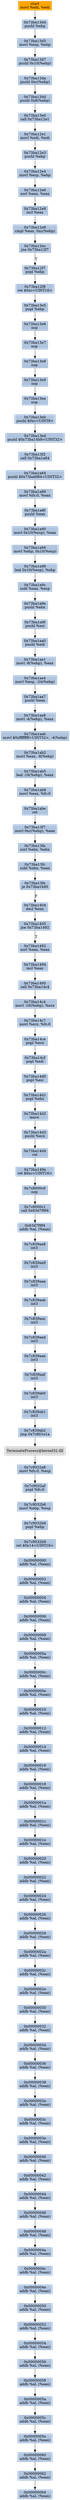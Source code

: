 digraph G {
node[shape=rectangle,style=filled,fillcolor=lightsteelblue,color=lightsteelblue]
bgcolor="transparent"
a0x73ba13d2movl_edi_edi[label="start\nmovl %edi, %edi",color="lightgrey",fillcolor="orange"];
a0x73ba13d4pushl_ebp[label="0x73ba13d4\npushl %ebp"];
a0x73ba13d5movl_esp_ebp[label="0x73ba13d5\nmovl %esp, %ebp"];
a0x73ba13d7pushl_0x10ebp_[label="0x73ba13d7\npushl 0x10(%ebp)"];
a0x73ba13dapushl_0xcebp_[label="0x73ba13da\npushl 0xc(%ebp)"];
a0x73ba13ddpushl_0x8ebp_[label="0x73ba13dd\npushl 0x8(%ebp)"];
a0x73ba13e0call_0x73ba12e1[label="0x73ba13e0\ncall 0x73ba12e1"];
a0x73ba12e1movl_edi_edi[label="0x73ba12e1\nmovl %edi, %edi"];
a0x73ba12e3pushl_ebp[label="0x73ba12e3\npushl %ebp"];
a0x73ba12e4movl_esp_ebp[label="0x73ba12e4\nmovl %esp, %ebp"];
a0x73ba12e6xorl_eax_eax[label="0x73ba12e6\nxorl %eax, %eax"];
a0x73ba12e8incl_eax[label="0x73ba12e8\nincl %eax"];
a0x73ba12e9cmpl_eax_0xcebp_[label="0x73ba12e9\ncmpl %eax, 0xc(%ebp)"];
a0x73ba12ecjne_0x73ba12f7[label="0x73ba12ec\njne 0x73ba12f7"];
a0x73ba12f7popl_ebp[label="0x73ba12f7\npopl %ebp"];
a0x73ba12f8ret_0xcUINT16[label="0x73ba12f8\nret $0xc<UINT16>"];
a0x73ba13e5popl_ebp[label="0x73ba13e5\npopl %ebp"];
a0x73ba13e6nop_[label="0x73ba13e6\nnop "];
a0x73ba13e7nop_[label="0x73ba13e7\nnop "];
a0x73ba13e8nop_[label="0x73ba13e8\nnop "];
a0x73ba13e9nop_[label="0x73ba13e9\nnop "];
a0x73ba13eanop_[label="0x73ba13ea\nnop "];
a0x73ba13ebpushl_0xcUINT8[label="0x73ba13eb\npushl $0xc<UINT8>"];
a0x73ba13edpushl_0x73ba14b8UINT32[label="0x73ba13ed\npushl $0x73ba14b8<UINT32>"];
a0x73ba13f2call_0x73ba1a84[label="0x73ba13f2\ncall 0x73ba1a84"];
a0x73ba1a84pushl_0x73ba6f84UINT32[label="0x73ba1a84\npushl $0x73ba6f84<UINT32>"];
a0x73ba1a89movl_fs_0_eax[label="0x73ba1a89\nmovl %fs:0, %eax"];
a0x73ba1a8fpushl_eax[label="0x73ba1a8f\npushl %eax"];
a0x73ba1a90movl_0x10esp__eax[label="0x73ba1a90\nmovl 0x10(%esp), %eax"];
a0x73ba1a94movl_ebp_0x10esp_[label="0x73ba1a94\nmovl %ebp, 0x10(%esp)"];
a0x73ba1a98leal_0x10esp__ebp[label="0x73ba1a98\nleal 0x10(%esp), %ebp"];
a0x73ba1a9csubl_eax_esp[label="0x73ba1a9c\nsubl %eax, %esp"];
a0x73ba1a9epushl_ebx[label="0x73ba1a9e\npushl %ebx"];
a0x73ba1a9fpushl_esi[label="0x73ba1a9f\npushl %esi"];
a0x73ba1aa0pushl_edi[label="0x73ba1aa0\npushl %edi"];
a0x73ba1aa1movl__8ebp__eax[label="0x73ba1aa1\nmovl -8(%ebp), %eax"];
a0x73ba1aa4movl_esp__24ebp_[label="0x73ba1aa4\nmovl %esp, -24(%ebp)"];
a0x73ba1aa7pushl_eax[label="0x73ba1aa7\npushl %eax"];
a0x73ba1aa8movl__4ebp__eax[label="0x73ba1aa8\nmovl -4(%ebp), %eax"];
a0x73ba1aabmovl_0xffffffffUINT32__4ebp_[label="0x73ba1aab\nmovl $0xffffffff<UINT32>, -4(%ebp)"];
a0x73ba1ab2movl_eax__8ebp_[label="0x73ba1ab2\nmovl %eax, -8(%ebp)"];
a0x73ba1ab5leal__16ebp__eax[label="0x73ba1ab5\nleal -16(%ebp), %eax"];
a0x73ba1ab8movl_eax_fs_0[label="0x73ba1ab8\nmovl %eax, %fs:0"];
a0x73ba1aberet[label="0x73ba1abe\nret"];
a0x73ba13f7movl_0xcebp__eax[label="0x73ba13f7\nmovl 0xc(%ebp), %eax"];
a0x73ba13faxorl_ebx_ebx[label="0x73ba13fa\nxorl %ebx, %ebx"];
a0x73ba13fcsubl_ebx_eax[label="0x73ba13fc\nsubl %ebx, %eax"];
a0x73ba13feje_0x73ba1b95[label="0x73ba13fe\nje 0x73ba1b95"];
a0x73ba1404decl_eax[label="0x73ba1404\ndecl %eax"];
a0x73ba1405jne_0x73ba1492[label="0x73ba1405\njne 0x73ba1492"];
a0x73ba1492xorl_eax_eax[label="0x73ba1492\nxorl %eax, %eax"];
a0x73ba1494incl_eax[label="0x73ba1494\nincl %eax"];
a0x73ba1495call_0x73ba14c4[label="0x73ba1495\ncall 0x73ba14c4"];
a0x73ba14c4movl__16ebp__ecx[label="0x73ba14c4\nmovl -16(%ebp), %ecx"];
a0x73ba14c7movl_ecx_fs_0[label="0x73ba14c7\nmovl %ecx, %fs:0"];
a0x73ba14cepopl_ecx[label="0x73ba14ce\npopl %ecx"];
a0x73ba14cfpopl_edi[label="0x73ba14cf\npopl %edi"];
a0x73ba14d0popl_esi[label="0x73ba14d0\npopl %esi"];
a0x73ba14d1popl_ebx[label="0x73ba14d1\npopl %ebx"];
a0x73ba14d2leave_[label="0x73ba14d2\nleave "];
a0x73ba14d3pushl_ecx[label="0x73ba14d3\npushl %ecx"];
a0x73ba14d4ret[label="0x73ba14d4\nret"];
a0x73ba149aret_0xcUINT16[label="0x73ba149a\nret $0xc<UINT16>"];
a0x7c8000c0nop_[label="0x7c8000c0\nnop "];
a0x7c8000c1call_0x63d7f9f4[label="0x7c8000c1\ncall 0x63d7f9f4"];
a0x63d7f9f4addb_al_eax_[label="0x63d7f9f4\naddb %al, (%eax)"];
a0x7c839aa8int3_[label="0x7c839aa8\nint3 "];
a0x7c839aa9int3_[label="0x7c839aa9\nint3 "];
a0x7c839aaaint3_[label="0x7c839aaa\nint3 "];
a0x7c839aabint3_[label="0x7c839aab\nint3 "];
a0x7c839aacint3_[label="0x7c839aac\nint3 "];
a0x7c839aadint3_[label="0x7c839aad\nint3 "];
a0x7c839aaeint3_[label="0x7c839aae\nint3 "];
a0x7c839aafint3_[label="0x7c839aaf\nint3 "];
a0x7c839ab0int3_[label="0x7c839ab0\nint3 "];
a0x7c839ab1int3_[label="0x7c839ab1\nint3 "];
a0x7c839ab2jmp_0x7c801e1a[label="0x7c839ab2\njmp 0x7c801e1a"];
TerminateProcess_kernel32_dll[label="TerminateProcess@kernel32.dll",color="lightgrey",fillcolor="lightgrey"];
a0x7c9032a8movl_fs_0_esp[label="0x7c9032a8\nmovl %fs:0, %esp"];
a0x7c9032afpopl_fs_0[label="0x7c9032af\npopl %fs:0"];
a0x7c9032b6movl_ebp_esp[label="0x7c9032b6\nmovl %ebp, %esp"];
a0x7c9032b8popl_ebp[label="0x7c9032b8\npopl %ebp"];
a0x7c9032b9ret_0x14UINT16[label="0x7c9032b9\nret $0x14<UINT16>"];
a0x00000000addb_al_eax_[label="0x00000000\naddb %al, (%eax)"];
a0x00000002addb_al_eax_[label="0x00000002\naddb %al, (%eax)"];
a0x00000004addb_al_eax_[label="0x00000004\naddb %al, (%eax)"];
a0x00000006addb_al_eax_[label="0x00000006\naddb %al, (%eax)"];
a0x00000008addb_al_eax_[label="0x00000008\naddb %al, (%eax)"];
a0x0000000aaddb_al_eax_[label="0x0000000a\naddb %al, (%eax)"];
a0x0000000caddb_al_eax_[label="0x0000000c\naddb %al, (%eax)"];
a0x0000000eaddb_al_eax_[label="0x0000000e\naddb %al, (%eax)"];
a0x00000010addb_al_eax_[label="0x00000010\naddb %al, (%eax)"];
a0x00000012addb_al_eax_[label="0x00000012\naddb %al, (%eax)"];
a0x00000014addb_al_eax_[label="0x00000014\naddb %al, (%eax)"];
a0x00000016addb_al_eax_[label="0x00000016\naddb %al, (%eax)"];
a0x00000018addb_al_eax_[label="0x00000018\naddb %al, (%eax)"];
a0x0000001aaddb_al_eax_[label="0x0000001a\naddb %al, (%eax)"];
a0x0000001caddb_al_eax_[label="0x0000001c\naddb %al, (%eax)"];
a0x0000001eaddb_al_eax_[label="0x0000001e\naddb %al, (%eax)"];
a0x00000020addb_al_eax_[label="0x00000020\naddb %al, (%eax)"];
a0x00000022addb_al_eax_[label="0x00000022\naddb %al, (%eax)"];
a0x00000024addb_al_eax_[label="0x00000024\naddb %al, (%eax)"];
a0x00000026addb_al_eax_[label="0x00000026\naddb %al, (%eax)"];
a0x00000028addb_al_eax_[label="0x00000028\naddb %al, (%eax)"];
a0x0000002aaddb_al_eax_[label="0x0000002a\naddb %al, (%eax)"];
a0x0000002caddb_al_eax_[label="0x0000002c\naddb %al, (%eax)"];
a0x0000002eaddb_al_eax_[label="0x0000002e\naddb %al, (%eax)"];
a0x00000030addb_al_eax_[label="0x00000030\naddb %al, (%eax)"];
a0x00000032addb_al_eax_[label="0x00000032\naddb %al, (%eax)"];
a0x00000034addb_al_eax_[label="0x00000034\naddb %al, (%eax)"];
a0x00000036addb_al_eax_[label="0x00000036\naddb %al, (%eax)"];
a0x00000038addb_al_eax_[label="0x00000038\naddb %al, (%eax)"];
a0x0000003aaddb_al_eax_[label="0x0000003a\naddb %al, (%eax)"];
a0x0000003caddb_al_eax_[label="0x0000003c\naddb %al, (%eax)"];
a0x0000003eaddb_al_eax_[label="0x0000003e\naddb %al, (%eax)"];
a0x00000040addb_al_eax_[label="0x00000040\naddb %al, (%eax)"];
a0x00000042addb_al_eax_[label="0x00000042\naddb %al, (%eax)"];
a0x00000044addb_al_eax_[label="0x00000044\naddb %al, (%eax)"];
a0x00000046addb_al_eax_[label="0x00000046\naddb %al, (%eax)"];
a0x00000048addb_al_eax_[label="0x00000048\naddb %al, (%eax)"];
a0x0000004aaddb_al_eax_[label="0x0000004a\naddb %al, (%eax)"];
a0x0000004caddb_al_eax_[label="0x0000004c\naddb %al, (%eax)"];
a0x0000004eaddb_al_eax_[label="0x0000004e\naddb %al, (%eax)"];
a0x00000050addb_al_eax_[label="0x00000050\naddb %al, (%eax)"];
a0x00000052addb_al_eax_[label="0x00000052\naddb %al, (%eax)"];
a0x00000054addb_al_eax_[label="0x00000054\naddb %al, (%eax)"];
a0x00000056addb_al_eax_[label="0x00000056\naddb %al, (%eax)"];
a0x00000058addb_al_eax_[label="0x00000058\naddb %al, (%eax)"];
a0x0000005aaddb_al_eax_[label="0x0000005a\naddb %al, (%eax)"];
a0x0000005caddb_al_eax_[label="0x0000005c\naddb %al, (%eax)"];
a0x0000005eaddb_al_eax_[label="0x0000005e\naddb %al, (%eax)"];
a0x00000060addb_al_eax_[label="0x00000060\naddb %al, (%eax)"];
a0x00000062addb_al_eax_[label="0x00000062\naddb %al, (%eax)"];
a0x00000064addb_al_eax_[label="0x00000064\naddb %al, (%eax)"];
a0x73ba13d2movl_edi_edi -> a0x73ba13d4pushl_ebp [color="#000000"];
a0x73ba13d4pushl_ebp -> a0x73ba13d5movl_esp_ebp [color="#000000"];
a0x73ba13d5movl_esp_ebp -> a0x73ba13d7pushl_0x10ebp_ [color="#000000"];
a0x73ba13d7pushl_0x10ebp_ -> a0x73ba13dapushl_0xcebp_ [color="#000000"];
a0x73ba13dapushl_0xcebp_ -> a0x73ba13ddpushl_0x8ebp_ [color="#000000"];
a0x73ba13ddpushl_0x8ebp_ -> a0x73ba13e0call_0x73ba12e1 [color="#000000"];
a0x73ba13e0call_0x73ba12e1 -> a0x73ba12e1movl_edi_edi [color="#000000"];
a0x73ba12e1movl_edi_edi -> a0x73ba12e3pushl_ebp [color="#000000"];
a0x73ba12e3pushl_ebp -> a0x73ba12e4movl_esp_ebp [color="#000000"];
a0x73ba12e4movl_esp_ebp -> a0x73ba12e6xorl_eax_eax [color="#000000"];
a0x73ba12e6xorl_eax_eax -> a0x73ba12e8incl_eax [color="#000000"];
a0x73ba12e8incl_eax -> a0x73ba12e9cmpl_eax_0xcebp_ [color="#000000"];
a0x73ba12e9cmpl_eax_0xcebp_ -> a0x73ba12ecjne_0x73ba12f7 [color="#000000"];
a0x73ba12ecjne_0x73ba12f7 -> a0x73ba12f7popl_ebp [color="#000000",label="T"];
a0x73ba12f7popl_ebp -> a0x73ba12f8ret_0xcUINT16 [color="#000000"];
a0x73ba12f8ret_0xcUINT16 -> a0x73ba13e5popl_ebp [color="#000000"];
a0x73ba13e5popl_ebp -> a0x73ba13e6nop_ [color="#000000"];
a0x73ba13e6nop_ -> a0x73ba13e7nop_ [color="#000000"];
a0x73ba13e7nop_ -> a0x73ba13e8nop_ [color="#000000"];
a0x73ba13e8nop_ -> a0x73ba13e9nop_ [color="#000000"];
a0x73ba13e9nop_ -> a0x73ba13eanop_ [color="#000000"];
a0x73ba13eanop_ -> a0x73ba13ebpushl_0xcUINT8 [color="#000000"];
a0x73ba13ebpushl_0xcUINT8 -> a0x73ba13edpushl_0x73ba14b8UINT32 [color="#000000"];
a0x73ba13edpushl_0x73ba14b8UINT32 -> a0x73ba13f2call_0x73ba1a84 [color="#000000"];
a0x73ba13f2call_0x73ba1a84 -> a0x73ba1a84pushl_0x73ba6f84UINT32 [color="#000000"];
a0x73ba1a84pushl_0x73ba6f84UINT32 -> a0x73ba1a89movl_fs_0_eax [color="#000000"];
a0x73ba1a89movl_fs_0_eax -> a0x73ba1a8fpushl_eax [color="#000000"];
a0x73ba1a8fpushl_eax -> a0x73ba1a90movl_0x10esp__eax [color="#000000"];
a0x73ba1a90movl_0x10esp__eax -> a0x73ba1a94movl_ebp_0x10esp_ [color="#000000"];
a0x73ba1a94movl_ebp_0x10esp_ -> a0x73ba1a98leal_0x10esp__ebp [color="#000000"];
a0x73ba1a98leal_0x10esp__ebp -> a0x73ba1a9csubl_eax_esp [color="#000000"];
a0x73ba1a9csubl_eax_esp -> a0x73ba1a9epushl_ebx [color="#000000"];
a0x73ba1a9epushl_ebx -> a0x73ba1a9fpushl_esi [color="#000000"];
a0x73ba1a9fpushl_esi -> a0x73ba1aa0pushl_edi [color="#000000"];
a0x73ba1aa0pushl_edi -> a0x73ba1aa1movl__8ebp__eax [color="#000000"];
a0x73ba1aa1movl__8ebp__eax -> a0x73ba1aa4movl_esp__24ebp_ [color="#000000"];
a0x73ba1aa4movl_esp__24ebp_ -> a0x73ba1aa7pushl_eax [color="#000000"];
a0x73ba1aa7pushl_eax -> a0x73ba1aa8movl__4ebp__eax [color="#000000"];
a0x73ba1aa8movl__4ebp__eax -> a0x73ba1aabmovl_0xffffffffUINT32__4ebp_ [color="#000000"];
a0x73ba1aabmovl_0xffffffffUINT32__4ebp_ -> a0x73ba1ab2movl_eax__8ebp_ [color="#000000"];
a0x73ba1ab2movl_eax__8ebp_ -> a0x73ba1ab5leal__16ebp__eax [color="#000000"];
a0x73ba1ab5leal__16ebp__eax -> a0x73ba1ab8movl_eax_fs_0 [color="#000000"];
a0x73ba1ab8movl_eax_fs_0 -> a0x73ba1aberet [color="#000000"];
a0x73ba1aberet -> a0x73ba13f7movl_0xcebp__eax [color="#000000"];
a0x73ba13f7movl_0xcebp__eax -> a0x73ba13faxorl_ebx_ebx [color="#000000"];
a0x73ba13faxorl_ebx_ebx -> a0x73ba13fcsubl_ebx_eax [color="#000000"];
a0x73ba13fcsubl_ebx_eax -> a0x73ba13feje_0x73ba1b95 [color="#000000"];
a0x73ba13feje_0x73ba1b95 -> a0x73ba1404decl_eax [color="#000000",label="F"];
a0x73ba1404decl_eax -> a0x73ba1405jne_0x73ba1492 [color="#000000"];
a0x73ba1405jne_0x73ba1492 -> a0x73ba1492xorl_eax_eax [color="#000000",label="T"];
a0x73ba1492xorl_eax_eax -> a0x73ba1494incl_eax [color="#000000"];
a0x73ba1494incl_eax -> a0x73ba1495call_0x73ba14c4 [color="#000000"];
a0x73ba1495call_0x73ba14c4 -> a0x73ba14c4movl__16ebp__ecx [color="#000000"];
a0x73ba14c4movl__16ebp__ecx -> a0x73ba14c7movl_ecx_fs_0 [color="#000000"];
a0x73ba14c7movl_ecx_fs_0 -> a0x73ba14cepopl_ecx [color="#000000"];
a0x73ba14cepopl_ecx -> a0x73ba14cfpopl_edi [color="#000000"];
a0x73ba14cfpopl_edi -> a0x73ba14d0popl_esi [color="#000000"];
a0x73ba14d0popl_esi -> a0x73ba14d1popl_ebx [color="#000000"];
a0x73ba14d1popl_ebx -> a0x73ba14d2leave_ [color="#000000"];
a0x73ba14d2leave_ -> a0x73ba14d3pushl_ecx [color="#000000"];
a0x73ba14d3pushl_ecx -> a0x73ba14d4ret [color="#000000"];
a0x73ba14d4ret -> a0x73ba149aret_0xcUINT16 [color="#000000"];
a0x73ba149aret_0xcUINT16 -> a0x7c8000c0nop_ [color="#000000"];
a0x7c8000c0nop_ -> a0x7c8000c1call_0x63d7f9f4 [color="#000000"];
a0x7c8000c1call_0x63d7f9f4 -> a0x63d7f9f4addb_al_eax_ [color="#000000"];
a0x63d7f9f4addb_al_eax_ -> a0x7c839aa8int3_ [color="#000000"];
a0x7c839aa8int3_ -> a0x7c839aa9int3_ [color="#000000"];
a0x7c839aa9int3_ -> a0x7c839aaaint3_ [color="#000000"];
a0x7c839aaaint3_ -> a0x7c839aabint3_ [color="#000000"];
a0x7c839aabint3_ -> a0x7c839aacint3_ [color="#000000"];
a0x7c839aacint3_ -> a0x7c839aadint3_ [color="#000000"];
a0x7c839aadint3_ -> a0x7c839aaeint3_ [color="#000000"];
a0x7c839aaeint3_ -> a0x7c839aafint3_ [color="#000000"];
a0x7c839aafint3_ -> a0x7c839ab0int3_ [color="#000000"];
a0x7c839ab0int3_ -> a0x7c839ab1int3_ [color="#000000"];
a0x7c839ab1int3_ -> a0x7c839ab2jmp_0x7c801e1a [color="#000000"];
a0x7c839ab2jmp_0x7c801e1a -> TerminateProcess_kernel32_dll [color="#000000"];
TerminateProcess_kernel32_dll -> a0x7c9032a8movl_fs_0_esp [color="#000000"];
a0x7c9032a8movl_fs_0_esp -> a0x7c9032afpopl_fs_0 [color="#000000"];
a0x7c9032afpopl_fs_0 -> a0x7c9032b6movl_ebp_esp [color="#000000"];
a0x7c9032b6movl_ebp_esp -> a0x7c9032b8popl_ebp [color="#000000"];
a0x7c9032b8popl_ebp -> a0x7c9032b9ret_0x14UINT16 [color="#000000"];
a0x7c9032b9ret_0x14UINT16 -> a0x00000000addb_al_eax_ [color="#000000"];
a0x00000000addb_al_eax_ -> a0x00000002addb_al_eax_ [color="#000000"];
a0x00000002addb_al_eax_ -> a0x00000004addb_al_eax_ [color="#000000"];
a0x00000004addb_al_eax_ -> a0x00000006addb_al_eax_ [color="#000000"];
a0x00000006addb_al_eax_ -> a0x00000008addb_al_eax_ [color="#000000"];
a0x00000008addb_al_eax_ -> a0x0000000aaddb_al_eax_ [color="#000000"];
a0x0000000aaddb_al_eax_ -> a0x0000000caddb_al_eax_ [color="#000000"];
a0x0000000caddb_al_eax_ -> a0x0000000eaddb_al_eax_ [color="#000000"];
a0x0000000eaddb_al_eax_ -> a0x00000010addb_al_eax_ [color="#000000"];
a0x00000010addb_al_eax_ -> a0x00000012addb_al_eax_ [color="#000000"];
a0x00000012addb_al_eax_ -> a0x00000014addb_al_eax_ [color="#000000"];
a0x00000014addb_al_eax_ -> a0x00000016addb_al_eax_ [color="#000000"];
a0x00000016addb_al_eax_ -> a0x00000018addb_al_eax_ [color="#000000"];
a0x00000018addb_al_eax_ -> a0x0000001aaddb_al_eax_ [color="#000000"];
a0x0000001aaddb_al_eax_ -> a0x0000001caddb_al_eax_ [color="#000000"];
a0x0000001caddb_al_eax_ -> a0x0000001eaddb_al_eax_ [color="#000000"];
a0x0000001eaddb_al_eax_ -> a0x00000020addb_al_eax_ [color="#000000"];
a0x00000020addb_al_eax_ -> a0x00000022addb_al_eax_ [color="#000000"];
a0x00000022addb_al_eax_ -> a0x00000024addb_al_eax_ [color="#000000"];
a0x00000024addb_al_eax_ -> a0x00000026addb_al_eax_ [color="#000000"];
a0x00000026addb_al_eax_ -> a0x00000028addb_al_eax_ [color="#000000"];
a0x00000028addb_al_eax_ -> a0x0000002aaddb_al_eax_ [color="#000000"];
a0x0000002aaddb_al_eax_ -> a0x0000002caddb_al_eax_ [color="#000000"];
a0x0000002caddb_al_eax_ -> a0x0000002eaddb_al_eax_ [color="#000000"];
a0x0000002eaddb_al_eax_ -> a0x00000030addb_al_eax_ [color="#000000"];
a0x00000030addb_al_eax_ -> a0x00000032addb_al_eax_ [color="#000000"];
a0x00000032addb_al_eax_ -> a0x00000034addb_al_eax_ [color="#000000"];
a0x00000034addb_al_eax_ -> a0x00000036addb_al_eax_ [color="#000000"];
a0x00000036addb_al_eax_ -> a0x00000038addb_al_eax_ [color="#000000"];
a0x00000038addb_al_eax_ -> a0x0000003aaddb_al_eax_ [color="#000000"];
a0x0000003aaddb_al_eax_ -> a0x0000003caddb_al_eax_ [color="#000000"];
a0x0000003caddb_al_eax_ -> a0x0000003eaddb_al_eax_ [color="#000000"];
a0x0000003eaddb_al_eax_ -> a0x00000040addb_al_eax_ [color="#000000"];
a0x00000040addb_al_eax_ -> a0x00000042addb_al_eax_ [color="#000000"];
a0x00000042addb_al_eax_ -> a0x00000044addb_al_eax_ [color="#000000"];
a0x00000044addb_al_eax_ -> a0x00000046addb_al_eax_ [color="#000000"];
a0x00000046addb_al_eax_ -> a0x00000048addb_al_eax_ [color="#000000"];
a0x00000048addb_al_eax_ -> a0x0000004aaddb_al_eax_ [color="#000000"];
a0x0000004aaddb_al_eax_ -> a0x0000004caddb_al_eax_ [color="#000000"];
a0x0000004caddb_al_eax_ -> a0x0000004eaddb_al_eax_ [color="#000000"];
a0x0000004eaddb_al_eax_ -> a0x00000050addb_al_eax_ [color="#000000"];
a0x00000050addb_al_eax_ -> a0x00000052addb_al_eax_ [color="#000000"];
a0x00000052addb_al_eax_ -> a0x00000054addb_al_eax_ [color="#000000"];
a0x00000054addb_al_eax_ -> a0x00000056addb_al_eax_ [color="#000000"];
a0x00000056addb_al_eax_ -> a0x00000058addb_al_eax_ [color="#000000"];
a0x00000058addb_al_eax_ -> a0x0000005aaddb_al_eax_ [color="#000000"];
a0x0000005aaddb_al_eax_ -> a0x0000005caddb_al_eax_ [color="#000000"];
a0x0000005caddb_al_eax_ -> a0x0000005eaddb_al_eax_ [color="#000000"];
a0x0000005eaddb_al_eax_ -> a0x00000060addb_al_eax_ [color="#000000"];
a0x00000060addb_al_eax_ -> a0x00000062addb_al_eax_ [color="#000000"];
a0x00000062addb_al_eax_ -> a0x00000064addb_al_eax_ [color="#000000"];
}
